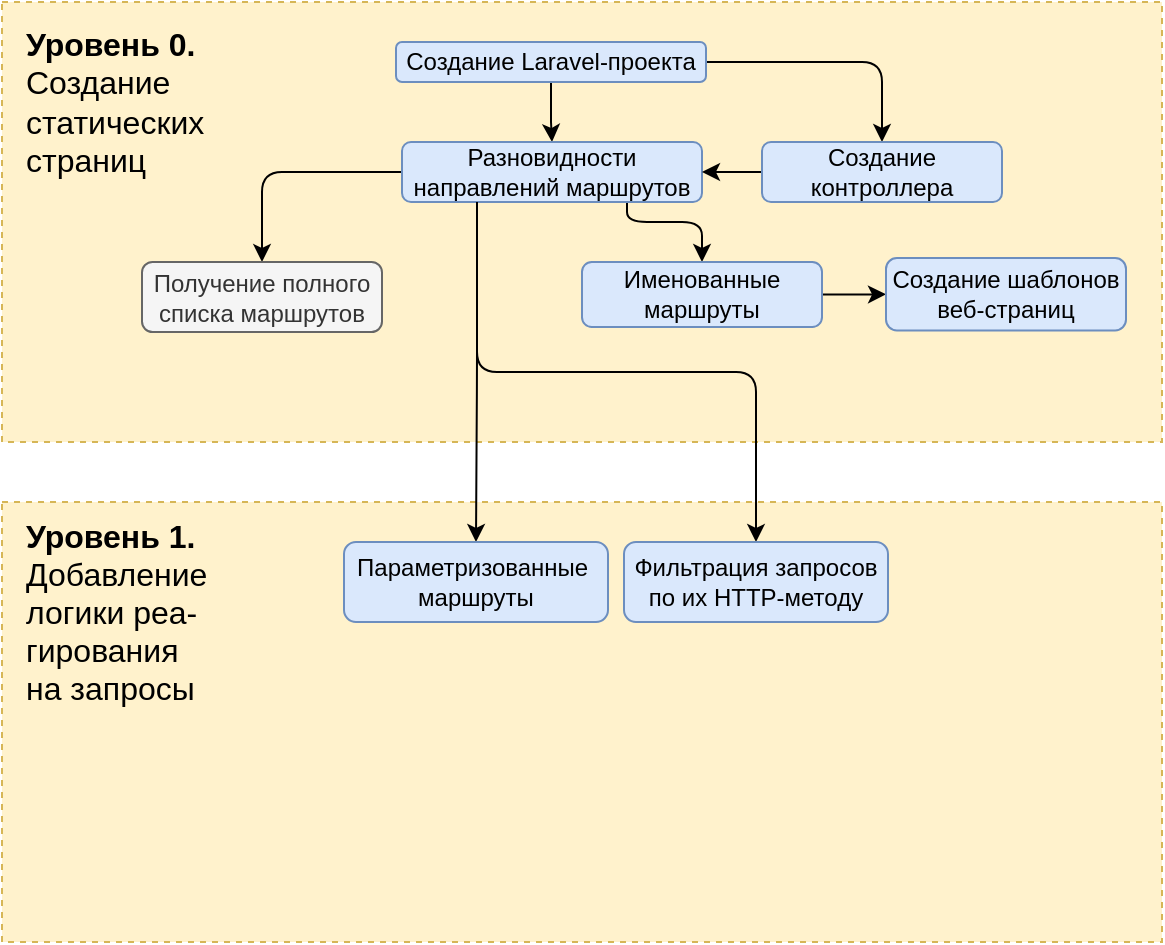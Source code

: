 <mxfile version="21.1.2" type="device">
  <diagram name="Страница 1" id="1nTtm0_BMDjhct5yccOk">
    <mxGraphModel dx="1120" dy="769" grid="1" gridSize="10" guides="1" tooltips="1" connect="1" arrows="1" fold="1" page="1" pageScale="1" pageWidth="1169" pageHeight="827" math="0" shadow="0">
      <root>
        <mxCell id="0" />
        <mxCell id="1" parent="0" />
        <mxCell id="2ZtT-Da5C00QiOGOJkK9-30" value="" style="rounded=0;whiteSpace=wrap;html=1;fillColor=#fff2cc;strokeColor=#d6b656;dashed=1;" vertex="1" parent="1">
          <mxGeometry x="310" y="280" width="580" height="220" as="geometry" />
        </mxCell>
        <mxCell id="2ZtT-Da5C00QiOGOJkK9-25" value="" style="rounded=0;whiteSpace=wrap;html=1;fillColor=#fff2cc;strokeColor=#d6b656;dashed=1;" vertex="1" parent="1">
          <mxGeometry x="310" y="30" width="580" height="220" as="geometry" />
        </mxCell>
        <mxCell id="2ZtT-Da5C00QiOGOJkK9-3" value="" style="edgeStyle=orthogonalEdgeStyle;rounded=0;orthogonalLoop=1;jettySize=auto;html=1;" edge="1" parent="1" source="2ZtT-Da5C00QiOGOJkK9-1" target="2ZtT-Da5C00QiOGOJkK9-2">
          <mxGeometry relative="1" as="geometry" />
        </mxCell>
        <mxCell id="2ZtT-Da5C00QiOGOJkK9-22" value="" style="edgeStyle=orthogonalEdgeStyle;rounded=1;orthogonalLoop=1;jettySize=auto;html=1;" edge="1" parent="1" source="2ZtT-Da5C00QiOGOJkK9-1" target="2ZtT-Da5C00QiOGOJkK9-21">
          <mxGeometry relative="1" as="geometry" />
        </mxCell>
        <mxCell id="2ZtT-Da5C00QiOGOJkK9-1" value="Создание Laravel-проекта" style="rounded=1;whiteSpace=wrap;html=1;fillColor=#dae8fc;strokeColor=#6c8ebf;" vertex="1" parent="1">
          <mxGeometry x="507" y="50" width="155" height="20" as="geometry" />
        </mxCell>
        <mxCell id="2ZtT-Da5C00QiOGOJkK9-5" value="" style="edgeStyle=orthogonalEdgeStyle;rounded=1;orthogonalLoop=1;jettySize=auto;html=1;exitX=0.75;exitY=1;exitDx=0;exitDy=0;" edge="1" parent="1" source="2ZtT-Da5C00QiOGOJkK9-2" target="2ZtT-Da5C00QiOGOJkK9-4">
          <mxGeometry relative="1" as="geometry">
            <Array as="points">
              <mxPoint x="623" y="140" />
              <mxPoint x="660" y="140" />
            </Array>
          </mxGeometry>
        </mxCell>
        <mxCell id="2ZtT-Da5C00QiOGOJkK9-20" value="" style="edgeStyle=orthogonalEdgeStyle;rounded=1;orthogonalLoop=1;jettySize=auto;html=1;" edge="1" parent="1" source="2ZtT-Da5C00QiOGOJkK9-2" target="2ZtT-Da5C00QiOGOJkK9-19">
          <mxGeometry relative="1" as="geometry" />
        </mxCell>
        <mxCell id="2ZtT-Da5C00QiOGOJkK9-36" style="edgeStyle=orthogonalEdgeStyle;rounded=1;orthogonalLoop=1;jettySize=auto;html=1;exitX=0.25;exitY=1;exitDx=0;exitDy=0;" edge="1" parent="1" source="2ZtT-Da5C00QiOGOJkK9-2" target="2ZtT-Da5C00QiOGOJkK9-35">
          <mxGeometry relative="1" as="geometry" />
        </mxCell>
        <mxCell id="2ZtT-Da5C00QiOGOJkK9-2" value="Разновидности направлений маршрутов" style="whiteSpace=wrap;html=1;rounded=1;fillColor=#dae8fc;strokeColor=#6c8ebf;" vertex="1" parent="1">
          <mxGeometry x="510" y="100" width="150" height="30" as="geometry" />
        </mxCell>
        <mxCell id="2ZtT-Da5C00QiOGOJkK9-34" value="" style="edgeStyle=orthogonalEdgeStyle;rounded=1;orthogonalLoop=1;jettySize=auto;html=1;exitX=0.25;exitY=1;exitDx=0;exitDy=0;" edge="1" parent="1" source="2ZtT-Da5C00QiOGOJkK9-2" target="2ZtT-Da5C00QiOGOJkK9-33">
          <mxGeometry relative="1" as="geometry" />
        </mxCell>
        <mxCell id="2ZtT-Da5C00QiOGOJkK9-38" value="" style="edgeStyle=orthogonalEdgeStyle;rounded=0;orthogonalLoop=1;jettySize=auto;html=1;" edge="1" parent="1" source="2ZtT-Da5C00QiOGOJkK9-4" target="2ZtT-Da5C00QiOGOJkK9-37">
          <mxGeometry relative="1" as="geometry" />
        </mxCell>
        <mxCell id="2ZtT-Da5C00QiOGOJkK9-4" value="Именованные маршруты" style="whiteSpace=wrap;html=1;rounded=1;fillColor=#dae8fc;strokeColor=#6c8ebf;" vertex="1" parent="1">
          <mxGeometry x="600" y="160" width="120" height="32.5" as="geometry" />
        </mxCell>
        <mxCell id="2ZtT-Da5C00QiOGOJkK9-19" value="Получение полного списка маршрутов" style="whiteSpace=wrap;html=1;rounded=1;fontSize=12;fillColor=#f5f5f5;fontColor=#333333;strokeColor=#666666;" vertex="1" parent="1">
          <mxGeometry x="380" y="160" width="120" height="35" as="geometry" />
        </mxCell>
        <mxCell id="2ZtT-Da5C00QiOGOJkK9-23" style="edgeStyle=orthogonalEdgeStyle;rounded=0;orthogonalLoop=1;jettySize=auto;html=1;exitX=0;exitY=0.5;exitDx=0;exitDy=0;entryX=1;entryY=0.5;entryDx=0;entryDy=0;" edge="1" parent="1" source="2ZtT-Da5C00QiOGOJkK9-21" target="2ZtT-Da5C00QiOGOJkK9-2">
          <mxGeometry relative="1" as="geometry" />
        </mxCell>
        <mxCell id="2ZtT-Da5C00QiOGOJkK9-21" value="Создание контроллера" style="whiteSpace=wrap;html=1;fillColor=#dae8fc;strokeColor=#6c8ebf;rounded=1;" vertex="1" parent="1">
          <mxGeometry x="690" y="100" width="120" height="30" as="geometry" />
        </mxCell>
        <mxCell id="2ZtT-Da5C00QiOGOJkK9-29" value="&lt;b&gt;Уровень 0.&lt;/b&gt; &lt;br&gt;Создание &lt;br&gt;статических &lt;br&gt;страниц" style="text;html=1;strokeColor=none;fillColor=none;align=left;verticalAlign=middle;whiteSpace=wrap;rounded=0;fontSize=16;" vertex="1" parent="1">
          <mxGeometry x="320" y="30" width="110" height="100" as="geometry" />
        </mxCell>
        <mxCell id="2ZtT-Da5C00QiOGOJkK9-31" value="&lt;b&gt;Уровень 1.&lt;/b&gt;&amp;nbsp;&lt;br&gt;Добавление &lt;br&gt;логики реа-&lt;br&gt;гирования &lt;br&gt;на запросы" style="text;html=1;strokeColor=none;fillColor=none;align=left;verticalAlign=middle;whiteSpace=wrap;rounded=0;fontSize=16;" vertex="1" parent="1">
          <mxGeometry x="320" y="280" width="110" height="110" as="geometry" />
        </mxCell>
        <mxCell id="2ZtT-Da5C00QiOGOJkK9-33" value="Параметризованные&amp;nbsp; маршруты" style="whiteSpace=wrap;html=1;fillColor=#dae8fc;strokeColor=#6c8ebf;rounded=1;" vertex="1" parent="1">
          <mxGeometry x="481" y="300" width="132" height="40" as="geometry" />
        </mxCell>
        <mxCell id="2ZtT-Da5C00QiOGOJkK9-35" value="Фильтрация запросов по их HTTP-методу" style="whiteSpace=wrap;html=1;fillColor=#dae8fc;strokeColor=#6c8ebf;rounded=1;" vertex="1" parent="1">
          <mxGeometry x="621" y="300" width="132" height="40" as="geometry" />
        </mxCell>
        <mxCell id="2ZtT-Da5C00QiOGOJkK9-37" value="Создание шаблонов веб-страниц" style="whiteSpace=wrap;html=1;fillColor=#dae8fc;strokeColor=#6c8ebf;rounded=1;" vertex="1" parent="1">
          <mxGeometry x="752" y="158" width="120" height="36.25" as="geometry" />
        </mxCell>
      </root>
    </mxGraphModel>
  </diagram>
</mxfile>
